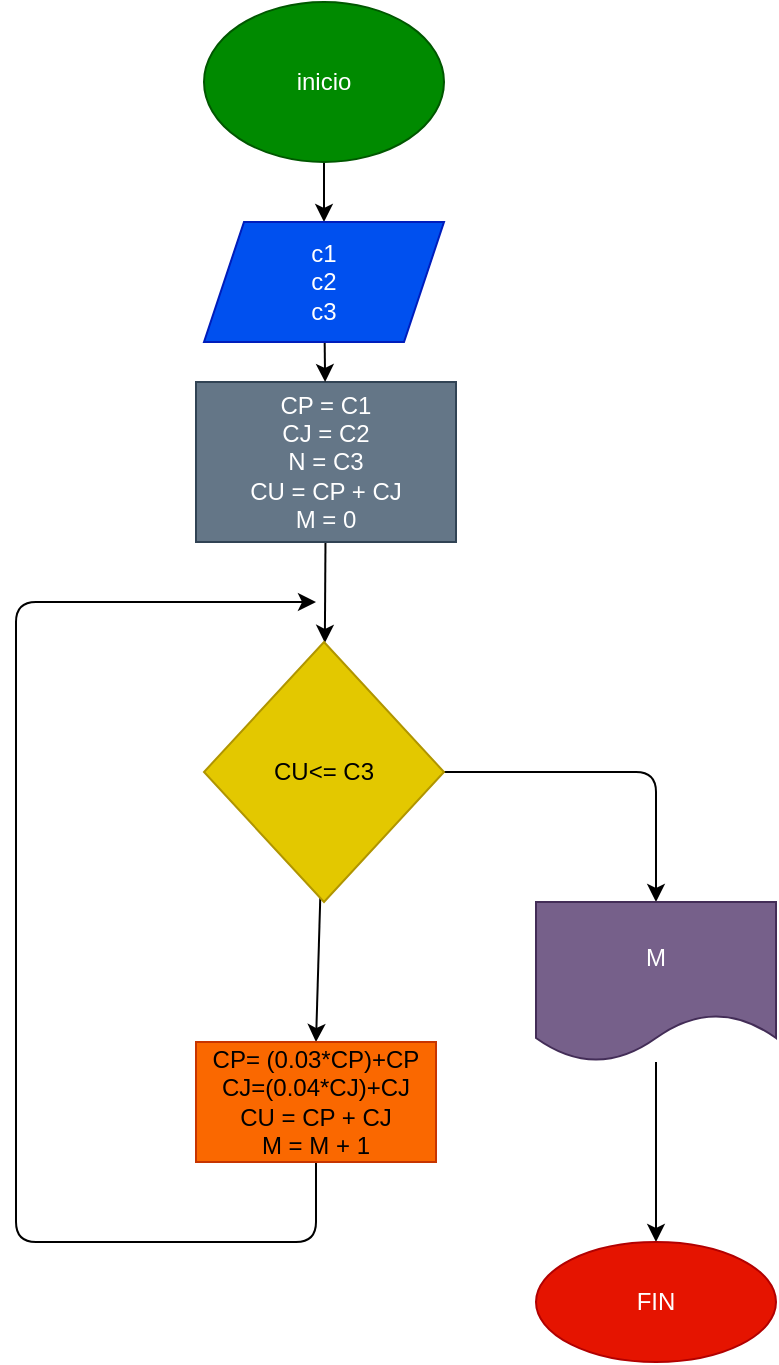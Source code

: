 <mxfile>
    <diagram id="rf7sntiALmELgehl1zV9" name="Página-1">
        <mxGraphModel dx="448" dy="455" grid="1" gridSize="10" guides="1" tooltips="1" connect="1" arrows="1" fold="1" page="1" pageScale="1" pageWidth="827" pageHeight="1169" math="0" shadow="0">
            <root>
                <mxCell id="0"/>
                <mxCell id="1" parent="0"/>
                <mxCell id="15" value="" style="edgeStyle=none;html=1;" edge="1" parent="1" source="2" target="14">
                    <mxGeometry relative="1" as="geometry"/>
                </mxCell>
                <mxCell id="2" value="inicio" style="ellipse;whiteSpace=wrap;html=1;fillColor=#008a00;fontColor=#ffffff;strokeColor=#005700;" vertex="1" parent="1">
                    <mxGeometry x="354" y="10" width="120" height="80" as="geometry"/>
                </mxCell>
                <mxCell id="6" value="" style="edgeStyle=none;html=1;" edge="1" parent="1" source="3" target="5">
                    <mxGeometry relative="1" as="geometry"/>
                </mxCell>
                <mxCell id="3" value="CP = C1&lt;br&gt;CJ = C2&lt;br&gt;N = C3&lt;br&gt;CU = CP + CJ&lt;br&gt;M = 0" style="whiteSpace=wrap;html=1;fillColor=#647687;strokeColor=#314354;fontColor=#ffffff;" vertex="1" parent="1">
                    <mxGeometry x="350" y="200" width="130" height="80" as="geometry"/>
                </mxCell>
                <mxCell id="7" style="edgeStyle=none;html=1;entryX=0.5;entryY=0;entryDx=0;entryDy=0;" edge="1" parent="1" source="5" target="8">
                    <mxGeometry relative="1" as="geometry">
                        <mxPoint x="410" y="530" as="targetPoint"/>
                    </mxGeometry>
                </mxCell>
                <mxCell id="11" style="edgeStyle=none;html=1;" edge="1" parent="1" source="5" target="10">
                    <mxGeometry relative="1" as="geometry">
                        <Array as="points">
                            <mxPoint x="580" y="395"/>
                        </Array>
                    </mxGeometry>
                </mxCell>
                <mxCell id="5" value="CU&amp;lt;= C3" style="rhombus;whiteSpace=wrap;html=1;fillColor=#e3c800;strokeColor=#B09500;fontColor=#000000;" vertex="1" parent="1">
                    <mxGeometry x="354" y="330" width="120" height="130" as="geometry"/>
                </mxCell>
                <mxCell id="9" style="edgeStyle=none;html=1;" edge="1" parent="1" source="8">
                    <mxGeometry relative="1" as="geometry">
                        <mxPoint x="410" y="310" as="targetPoint"/>
                        <Array as="points">
                            <mxPoint x="410" y="630"/>
                            <mxPoint x="260" y="630"/>
                            <mxPoint x="260" y="310"/>
                        </Array>
                    </mxGeometry>
                </mxCell>
                <mxCell id="8" value="CP= (0.03*CP)+CP&lt;br&gt;CJ=(0.04*CJ)+CJ&lt;br&gt;CU = CP + CJ&lt;br&gt;M = M + 1" style="rounded=0;whiteSpace=wrap;html=1;fillColor=#fa6800;fontColor=#000000;strokeColor=#C73500;" vertex="1" parent="1">
                    <mxGeometry x="350" y="530" width="120" height="60" as="geometry"/>
                </mxCell>
                <mxCell id="13" value="" style="edgeStyle=none;html=1;" edge="1" parent="1" source="10" target="12">
                    <mxGeometry relative="1" as="geometry"/>
                </mxCell>
                <mxCell id="10" value="M" style="shape=document;whiteSpace=wrap;html=1;boundedLbl=1;fillColor=#76608a;fontColor=#ffffff;strokeColor=#432D57;" vertex="1" parent="1">
                    <mxGeometry x="520" y="460" width="120" height="80" as="geometry"/>
                </mxCell>
                <mxCell id="12" value="FIN" style="ellipse;whiteSpace=wrap;html=1;fillColor=#e51400;strokeColor=#B20000;fontColor=#ffffff;" vertex="1" parent="1">
                    <mxGeometry x="520" y="630" width="120" height="60" as="geometry"/>
                </mxCell>
                <mxCell id="16" value="" style="edgeStyle=none;html=1;" edge="1" parent="1" source="14" target="3">
                    <mxGeometry relative="1" as="geometry"/>
                </mxCell>
                <mxCell id="14" value="c1&lt;br&gt;c2&lt;br&gt;c3" style="shape=parallelogram;perimeter=parallelogramPerimeter;whiteSpace=wrap;html=1;fixedSize=1;fillColor=#0050ef;fontColor=#ffffff;strokeColor=#001DBC;" vertex="1" parent="1">
                    <mxGeometry x="354" y="120" width="120" height="60" as="geometry"/>
                </mxCell>
            </root>
        </mxGraphModel>
    </diagram>
</mxfile>